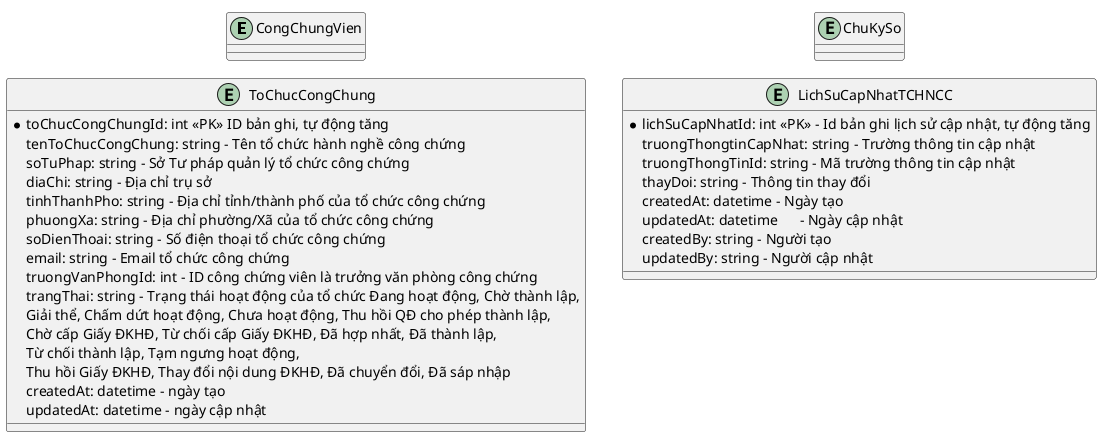 @startuml ldm
!pragma layout smetana
left to right direction

entity CongChungVien
entity ToChucCongChung
entity ChuKySo
entity LichSuCapNhatTCHNCC

entity LichSuCapNhatTCHNCC {
  *lichSuCapNhatId: int <<PK>> - Id bản ghi lịch sử cập nhật, tự động tăng
  truongThongtinCapNhat: string - Trường thông tin cập nhật
  truongThongTinId: string - Mã trường thông tin cập nhật
  thayDoi: string - Thông tin thay đổi
  createdAt: datetime - Ngày tạo
  updatedAt: datetime      - Ngày cập nhật
  createdBy: string - Người tạo
  updatedBy: string - Người cập nhật
}

entity ToChucCongChung {
  *toChucCongChungId: int <<PK>> ID bản ghi, tự động tăng
  tenToChucCongChung: string - Tên tổ chức hành nghề công chứng
  soTuPhap: string - Sở Tư pháp quản lý tổ chức công chứng
  diaChi: string - Địa chỉ trụ sở
  tinhThanhPho: string - Địa chỉ tỉnh/thành phố của tổ chức công chứng
  phuongXa: string - Địa chỉ phường/Xã của tổ chức công chứng
  soDienThoai: string - Số điện thoại tổ chức công chứng
  email: string - Email tổ chức công chứng
  truongVanPhongId: int - ID công chứng viên là trưởng văn phòng công chứng
  trangThai: string - Trạng thái hoạt động của tổ chức Đang hoạt động, Chờ thành lập, 
    Giải thể, Chấm dứt hoạt động, Chưa hoạt động, Thu hồi QĐ cho phép thành lập, 
    Chờ cấp Giấy ĐKHĐ, Từ chối cấp Giấy ĐKHĐ, Đã hợp nhất, Đã thành lập, 
    Từ chối thành lập, Tạm ngưng hoạt động, 
    Thu hồi Giấy ĐKHĐ, Thay đổi nội dung ĐKHĐ, Đã chuyển đổi, Đã sáp nhập
  createdAt: datetime - ngày tạo
  updatedAt: datetime - ngày cập nhật
}

@enduml
